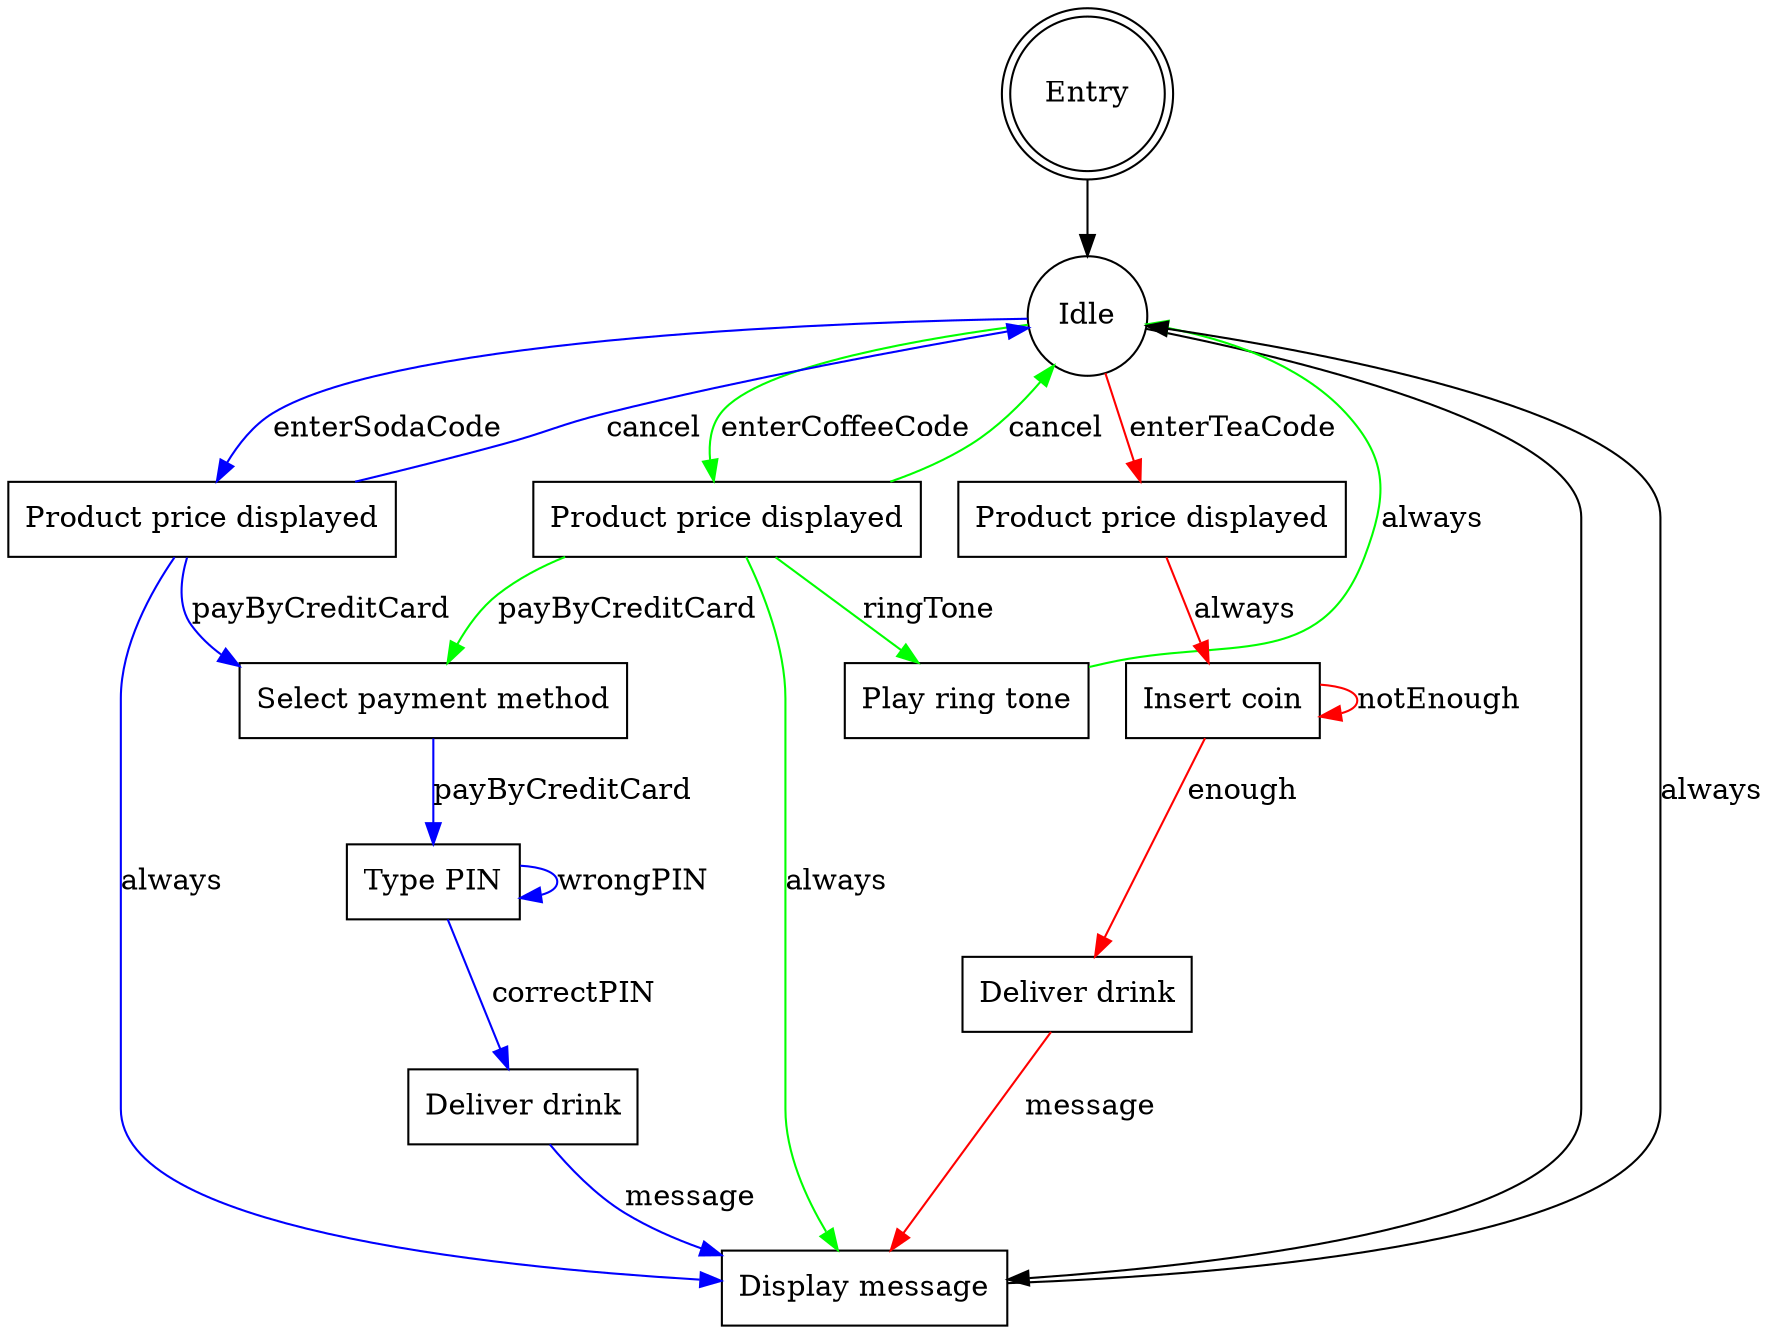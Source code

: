 digraph IntegratedModel {
    // Common Elements
    node [shape = circle];
    entry [label = "Entry", shape = doublecircle];
    idle [label = "Idle"];

    // Variant 1
    node [shape = box];
    productPriceDisplayed1 [label = "Product price displayed"];
    deliverDrink1 [label = "Deliver drink"];
    selectPaymentMethod1 [label = "Select payment method"];
    typePIN1 [label = "Type PIN"];

    // Variant 2
    productPriceDisplayed2 [label = "Product price displayed"];
    deliverDrink2 [label = "Deliver drink"];
    playRingTone [label = "Play ring tone"];

    // Variant 3
    productPriceDisplayed3 [label = "Product price displayed"];
    insertCoin [label = "Insert coin"];

    // Common to All Variants
    node [color = black];
    displayMessage [label = "Display message"];
    idle -> displayMessage;

    // Connections
    entry -> idle;
    idle -> productPriceDisplayed1 [label = "enterSodaCode", color = blue];
    idle -> productPriceDisplayed2 [label = "enterCoffeeCode", color = green];
    idle -> productPriceDisplayed3 [label = "enterTeaCode", color = red];
    productPriceDisplayed1 -> displayMessage [label = "always", color = blue];
    productPriceDisplayed1 -> idle [label = "cancel", color = blue];
    productPriceDisplayed1 -> selectPaymentMethod1 [label = "payByCreditCard", color = blue];
    selectPaymentMethod1 -> typePIN1 [label = "payByCreditCard", color = blue];
    typePIN1 -> typePIN1 [label = "wrongPIN", color = blue];
    typePIN1 -> deliverDrink1 [label = "correctPIN", color = blue];
    deliverDrink1 -> displayMessage [label = "message", color = blue];
    productPriceDisplayed2 -> displayMessage [label = "always", color = green];
    productPriceDisplayed2 -> idle [label = "cancel", color = green];
    productPriceDisplayed2 -> playRingTone [label = "ringTone", color = green];
    playRingTone -> idle [label = "always", color = green];
    productPriceDisplayed2 -> selectPaymentMethod1 [label = "payByCreditCard", color = green];
    productPriceDisplayed3 -> insertCoin [label = "always", color = red];
    insertCoin -> insertCoin [label = "notEnough", color = red];
    insertCoin -> deliverDrink2 [label = "enough", color = red];
    deliverDrink2 -> displayMessage [label = "message", color = red];
    displayMessage -> idle [label = "always"];
}
